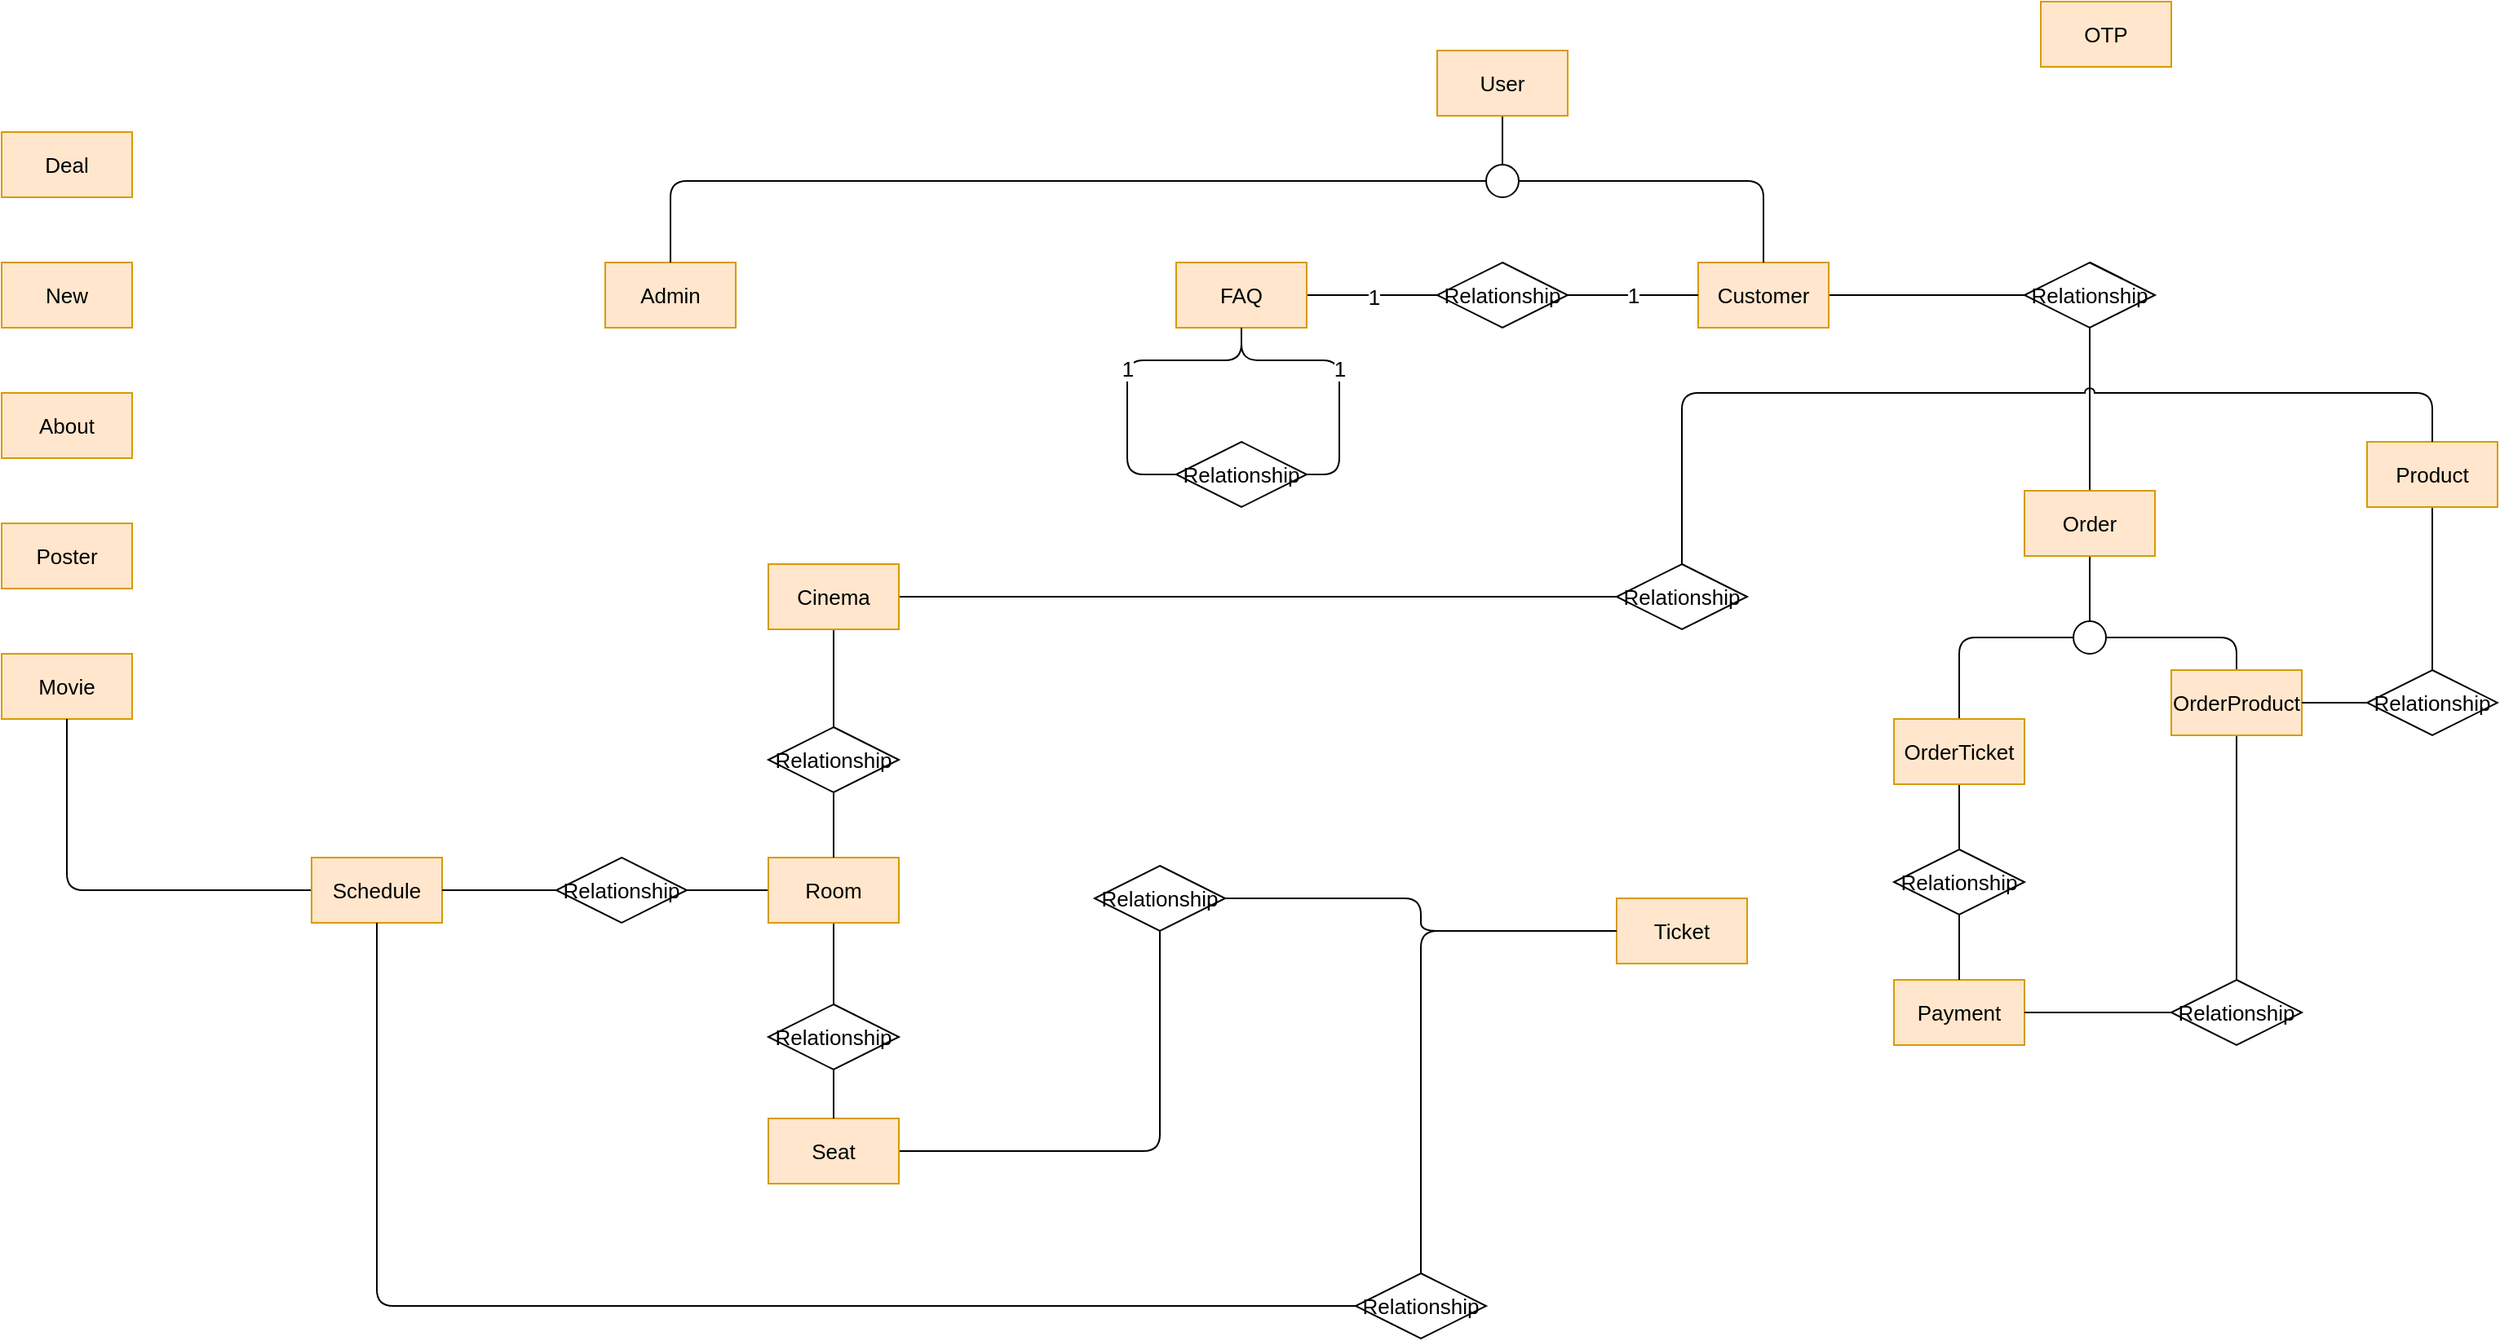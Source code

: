 <mxfile>
    <diagram id="02SapOzhCbqgvy_b65oz" name="Page-1">
        <mxGraphModel dx="1654" dy="916" grid="1" gridSize="10" guides="1" tooltips="1" connect="1" arrows="1" fold="1" page="1" pageScale="1" pageWidth="850" pageHeight="1100" math="0" shadow="0">
            <root>
                <mxCell id="0"/>
                <mxCell id="1" parent="0"/>
                <mxCell id="2" value="Movie" style="whiteSpace=wrap;html=1;align=center;fontSize=13;fillColor=#ffe6cc;strokeColor=#d79b00;" parent="1" vertex="1">
                    <mxGeometry x="-640" y="400" width="80" height="40" as="geometry"/>
                </mxCell>
                <mxCell id="100" style="edgeStyle=orthogonalEdgeStyle;html=1;endArrow=none;endFill=0;jumpStyle=arc;fontSize=13;" edge="1" parent="1" source="4" target="57">
                    <mxGeometry relative="1" as="geometry"/>
                </mxCell>
                <mxCell id="180" style="edgeStyle=orthogonalEdgeStyle;shape=connector;rounded=1;jumpStyle=arc;html=1;align=center;verticalAlign=middle;fontFamily=Helvetica;fontSize=11;fontColor=default;labelBackgroundColor=default;endArrow=none;endFill=0;" edge="1" parent="1" source="4" target="179">
                    <mxGeometry relative="1" as="geometry"/>
                </mxCell>
                <mxCell id="4" value="Room" style="whiteSpace=wrap;html=1;align=center;fontSize=13;fillColor=#ffe6cc;strokeColor=#d79b00;" parent="1" vertex="1">
                    <mxGeometry x="-170" y="525" width="80" height="40" as="geometry"/>
                </mxCell>
                <mxCell id="58" style="edgeStyle=orthogonalEdgeStyle;html=1;endArrow=none;endFill=0;jumpStyle=arc;fontSize=13;" parent="1" source="6" target="56" edge="1">
                    <mxGeometry relative="1" as="geometry"/>
                </mxCell>
                <mxCell id="140" style="edgeStyle=orthogonalEdgeStyle;html=1;endArrow=none;endFill=0;jumpStyle=arc;fontSize=13;" edge="1" parent="1" source="6" target="139">
                    <mxGeometry relative="1" as="geometry">
                        <mxPoint x="210" y="330" as="sourcePoint"/>
                    </mxGeometry>
                </mxCell>
                <mxCell id="6" value="Cinema" style="whiteSpace=wrap;html=1;align=center;fontSize=13;fillColor=#ffe6cc;strokeColor=#d79b00;" parent="1" vertex="1">
                    <mxGeometry x="-170" y="345" width="80" height="40" as="geometry"/>
                </mxCell>
                <mxCell id="103" style="edgeStyle=orthogonalEdgeStyle;html=1;endArrow=none;endFill=0;jumpStyle=arc;fontSize=13;" edge="1" parent="1" source="7" target="102">
                    <mxGeometry relative="1" as="geometry"/>
                </mxCell>
                <mxCell id="7" value="Seat" style="whiteSpace=wrap;html=1;align=center;fontSize=13;fillColor=#ffe6cc;strokeColor=#d79b00;" parent="1" vertex="1">
                    <mxGeometry x="-170" y="685" width="80" height="40" as="geometry"/>
                </mxCell>
                <mxCell id="16" value="" style="edgeStyle=orthogonalEdgeStyle;html=1;endArrow=none;endFill=0;jumpStyle=arc;fontSize=13;" parent="1" source="8" target="13" edge="1">
                    <mxGeometry relative="1" as="geometry"/>
                </mxCell>
                <mxCell id="8" value="User" style="whiteSpace=wrap;html=1;align=center;fontSize=13;fillColor=#ffe6cc;strokeColor=#d79b00;" parent="1" vertex="1">
                    <mxGeometry x="240" y="30" width="80" height="40" as="geometry"/>
                </mxCell>
                <mxCell id="11" value="Admin" style="whiteSpace=wrap;html=1;align=center;fontSize=13;fillColor=#ffe6cc;strokeColor=#d79b00;" parent="1" vertex="1">
                    <mxGeometry x="-270" y="160" width="80" height="40" as="geometry"/>
                </mxCell>
                <mxCell id="65" style="edgeStyle=orthogonalEdgeStyle;html=1;endArrow=none;endFill=0;jumpStyle=arc;fontSize=13;" parent="1" source="12" target="63" edge="1">
                    <mxGeometry relative="1" as="geometry"/>
                </mxCell>
                <mxCell id="12" value="Customer" style="whiteSpace=wrap;html=1;align=center;fontSize=13;fillColor=#ffe6cc;strokeColor=#d79b00;" parent="1" vertex="1">
                    <mxGeometry x="400" y="160" width="80" height="40" as="geometry"/>
                </mxCell>
                <mxCell id="18" style="edgeStyle=orthogonalEdgeStyle;html=1;endArrow=none;endFill=0;jumpStyle=arc;fontSize=13;" parent="1" source="13" target="12" edge="1">
                    <mxGeometry relative="1" as="geometry"/>
                </mxCell>
                <mxCell id="153" style="edgeStyle=orthogonalEdgeStyle;shape=connector;rounded=1;jumpStyle=arc;html=1;align=center;verticalAlign=middle;fontFamily=Helvetica;fontSize=13;fontColor=default;labelBackgroundColor=default;endArrow=none;endFill=0;" edge="1" parent="1" source="13" target="11">
                    <mxGeometry relative="1" as="geometry"/>
                </mxCell>
                <mxCell id="13" value="" style="ellipse;whiteSpace=wrap;html=1;align=center;fontSize=13;" parent="1" vertex="1">
                    <mxGeometry x="270" y="100" width="20" height="20" as="geometry"/>
                </mxCell>
                <mxCell id="19" value="Poster" style="whiteSpace=wrap;html=1;align=center;fontSize=13;fillColor=#ffe6cc;strokeColor=#d79b00;" parent="1" vertex="1">
                    <mxGeometry x="-640" y="320" width="80" height="40" as="geometry"/>
                </mxCell>
                <mxCell id="60" style="edgeStyle=orthogonalEdgeStyle;html=1;endArrow=none;endFill=0;jumpStyle=arc;fontSize=13;" parent="1" source="56" target="4" edge="1">
                    <mxGeometry relative="1" as="geometry"/>
                </mxCell>
                <mxCell id="56" value="Relationship" style="shape=rhombus;perimeter=rhombusPerimeter;whiteSpace=wrap;html=1;align=center;fontSize=13;" parent="1" vertex="1">
                    <mxGeometry x="-170" y="445" width="80" height="40" as="geometry"/>
                </mxCell>
                <mxCell id="61" style="edgeStyle=orthogonalEdgeStyle;html=1;endArrow=none;endFill=0;jumpStyle=arc;fontSize=13;" parent="1" source="57" target="7" edge="1">
                    <mxGeometry relative="1" as="geometry"/>
                </mxCell>
                <mxCell id="57" value="Relationship" style="shape=rhombus;perimeter=rhombusPerimeter;whiteSpace=wrap;html=1;align=center;fontSize=13;" parent="1" vertex="1">
                    <mxGeometry x="-170" y="615" width="80" height="40" as="geometry"/>
                </mxCell>
                <mxCell id="105" style="edgeStyle=orthogonalEdgeStyle;html=1;endArrow=none;endFill=0;jumpStyle=arc;fontSize=13;" edge="1" parent="1" source="63" target="106">
                    <mxGeometry relative="1" as="geometry">
                        <mxPoint x="440" y="330" as="targetPoint"/>
                    </mxGeometry>
                </mxCell>
                <mxCell id="63" value="Relationship" style="shape=rhombus;perimeter=rhombusPerimeter;whiteSpace=wrap;html=1;align=center;fontSize=13;" parent="1" vertex="1">
                    <mxGeometry x="600" y="160" width="80" height="40" as="geometry"/>
                </mxCell>
                <mxCell id="185" style="edgeStyle=orthogonalEdgeStyle;shape=connector;rounded=1;jumpStyle=arc;html=1;align=center;verticalAlign=middle;fontFamily=Helvetica;fontSize=11;fontColor=default;labelBackgroundColor=default;endArrow=none;endFill=0;" edge="1" parent="1" source="101" target="184">
                    <mxGeometry relative="1" as="geometry"/>
                </mxCell>
                <mxCell id="101" value="Ticket" style="whiteSpace=wrap;html=1;align=center;fontSize=13;fillColor=#ffe6cc;strokeColor=#d79b00;" vertex="1" parent="1">
                    <mxGeometry x="350" y="550" width="80" height="40" as="geometry"/>
                </mxCell>
                <mxCell id="104" style="edgeStyle=orthogonalEdgeStyle;html=1;endArrow=none;endFill=0;jumpStyle=arc;fontSize=13;" edge="1" parent="1" source="102" target="101">
                    <mxGeometry relative="1" as="geometry"/>
                </mxCell>
                <mxCell id="102" value="Relationship" style="shape=rhombus;perimeter=rhombusPerimeter;whiteSpace=wrap;html=1;align=center;fontSize=13;" vertex="1" parent="1">
                    <mxGeometry x="30" y="530" width="80" height="40" as="geometry"/>
                </mxCell>
                <mxCell id="117" style="edgeStyle=orthogonalEdgeStyle;html=1;endArrow=none;endFill=0;jumpStyle=arc;fontSize=13;" edge="1" parent="1" source="106" target="115">
                    <mxGeometry relative="1" as="geometry"/>
                </mxCell>
                <mxCell id="106" value="Order" style="whiteSpace=wrap;html=1;align=center;fontSize=13;fillColor=#ffe6cc;strokeColor=#d79b00;" vertex="1" parent="1">
                    <mxGeometry x="600" y="300" width="80" height="40" as="geometry"/>
                </mxCell>
                <mxCell id="122" style="edgeStyle=orthogonalEdgeStyle;html=1;endArrow=none;endFill=0;jumpStyle=arc;fontSize=13;" edge="1" parent="1" source="115" target="118">
                    <mxGeometry relative="1" as="geometry"/>
                </mxCell>
                <mxCell id="123" style="edgeStyle=orthogonalEdgeStyle;html=1;endArrow=none;endFill=0;jumpStyle=arc;fontSize=13;" edge="1" parent="1" source="115" target="119">
                    <mxGeometry relative="1" as="geometry"/>
                </mxCell>
                <mxCell id="115" value="" style="ellipse;whiteSpace=wrap;html=1;align=center;fontSize=13;" vertex="1" parent="1">
                    <mxGeometry x="630" y="380" width="20" height="20" as="geometry"/>
                </mxCell>
                <mxCell id="129" style="edgeStyle=orthogonalEdgeStyle;html=1;endArrow=none;endFill=0;jumpStyle=arc;fontSize=13;" edge="1" parent="1" source="118" target="128">
                    <mxGeometry relative="1" as="geometry"/>
                </mxCell>
                <mxCell id="118" value="OrderTicket" style="whiteSpace=wrap;html=1;align=center;fontSize=13;fillColor=#ffe6cc;strokeColor=#d79b00;" vertex="1" parent="1">
                    <mxGeometry x="520" y="440" width="80" height="40" as="geometry"/>
                </mxCell>
                <mxCell id="132" style="edgeStyle=orthogonalEdgeStyle;html=1;endArrow=none;endFill=0;jumpStyle=arc;fontSize=13;" edge="1" parent="1" source="119" target="131">
                    <mxGeometry relative="1" as="geometry"/>
                </mxCell>
                <mxCell id="119" value="OrderProduct" style="whiteSpace=wrap;html=1;align=center;fontSize=13;fillColor=#ffe6cc;strokeColor=#d79b00;" vertex="1" parent="1">
                    <mxGeometry x="690" y="410" width="80" height="40" as="geometry"/>
                </mxCell>
                <mxCell id="127" value="Payment" style="whiteSpace=wrap;html=1;align=center;fontSize=13;fillColor=#ffe6cc;strokeColor=#d79b00;" vertex="1" parent="1">
                    <mxGeometry x="520" y="600" width="80" height="40" as="geometry"/>
                </mxCell>
                <mxCell id="130" style="edgeStyle=orthogonalEdgeStyle;html=1;endArrow=none;endFill=0;jumpStyle=arc;fontSize=13;" edge="1" parent="1" source="128" target="127">
                    <mxGeometry relative="1" as="geometry"/>
                </mxCell>
                <mxCell id="128" value="Relationship" style="shape=rhombus;perimeter=rhombusPerimeter;whiteSpace=wrap;html=1;align=center;fontSize=13;" vertex="1" parent="1">
                    <mxGeometry x="520" y="520" width="80" height="40" as="geometry"/>
                </mxCell>
                <mxCell id="133" style="edgeStyle=orthogonalEdgeStyle;html=1;endArrow=none;endFill=0;jumpStyle=arc;fontSize=13;" edge="1" parent="1" source="131" target="127">
                    <mxGeometry relative="1" as="geometry"/>
                </mxCell>
                <mxCell id="131" value="Relationship" style="shape=rhombus;perimeter=rhombusPerimeter;whiteSpace=wrap;html=1;align=center;fontSize=13;" vertex="1" parent="1">
                    <mxGeometry x="690" y="600" width="80" height="40" as="geometry"/>
                </mxCell>
                <mxCell id="136" value="" style="edgeStyle=orthogonalEdgeStyle;html=1;endArrow=none;endFill=0;jumpStyle=arc;fontSize=13;" edge="1" parent="1" source="134" target="135">
                    <mxGeometry relative="1" as="geometry"/>
                </mxCell>
                <mxCell id="134" value="Product" style="whiteSpace=wrap;html=1;align=center;fontSize=13;fillColor=#ffe6cc;strokeColor=#d79b00;" vertex="1" parent="1">
                    <mxGeometry x="810" y="270" width="80" height="40" as="geometry"/>
                </mxCell>
                <mxCell id="138" style="edgeStyle=orthogonalEdgeStyle;html=1;endArrow=none;endFill=0;jumpStyle=arc;fontSize=13;" edge="1" parent="1" source="135" target="119">
                    <mxGeometry relative="1" as="geometry"/>
                </mxCell>
                <mxCell id="135" value="Relationship" style="shape=rhombus;perimeter=rhombusPerimeter;whiteSpace=wrap;html=1;align=center;fontSize=13;" vertex="1" parent="1">
                    <mxGeometry x="810" y="410" width="80" height="40" as="geometry"/>
                </mxCell>
                <mxCell id="139" value="Relationship" style="shape=rhombus;perimeter=rhombusPerimeter;whiteSpace=wrap;html=1;align=center;fontSize=13;" vertex="1" parent="1">
                    <mxGeometry x="350" y="345" width="80" height="40" as="geometry"/>
                </mxCell>
                <mxCell id="144" value="" style="endArrow=none;html=1;edgeStyle=orthogonalEdgeStyle;jumpStyle=arc;fontSize=13;" edge="1" parent="1" source="139" target="134">
                    <mxGeometry width="50" height="50" relative="1" as="geometry">
                        <mxPoint x="550" y="490" as="sourcePoint"/>
                        <mxPoint x="600" y="440" as="targetPoint"/>
                        <Array as="points">
                            <mxPoint x="390" y="240"/>
                            <mxPoint x="850" y="240"/>
                        </Array>
                    </mxGeometry>
                </mxCell>
                <mxCell id="152" style="edgeStyle=orthogonalEdgeStyle;shape=connector;rounded=1;jumpStyle=arc;html=1;exitX=1;exitY=0;exitDx=0;exitDy=0;entryX=0.5;entryY=0;entryDx=0;entryDy=0;align=center;verticalAlign=middle;fontFamily=Helvetica;fontSize=13;fontColor=default;labelBackgroundColor=default;endArrow=none;endFill=0;" edge="1" parent="1" source="63" target="63">
                    <mxGeometry relative="1" as="geometry"/>
                </mxCell>
                <mxCell id="154" value="About" style="whiteSpace=wrap;html=1;align=center;fontSize=13;fillColor=#ffe6cc;strokeColor=#d79b00;" vertex="1" parent="1">
                    <mxGeometry x="-640" y="240" width="80" height="40" as="geometry"/>
                </mxCell>
                <mxCell id="163" value="1" style="edgeStyle=orthogonalEdgeStyle;shape=connector;rounded=1;jumpStyle=arc;html=1;align=center;verticalAlign=middle;fontFamily=Helvetica;fontSize=13;fontColor=default;labelBackgroundColor=default;endArrow=none;endFill=0;" edge="1" parent="1" target="162">
                    <mxGeometry relative="1" as="geometry">
                        <mxPoint x="160" y="180" as="sourcePoint"/>
                    </mxGeometry>
                </mxCell>
                <mxCell id="175" value="1" style="edgeStyle=orthogonalEdgeStyle;shape=connector;rounded=1;jumpStyle=arc;html=1;align=center;verticalAlign=middle;fontFamily=Helvetica;fontSize=13;fontColor=default;labelBackgroundColor=default;endArrow=none;endFill=0;" edge="1" parent="1" source="155" target="174">
                    <mxGeometry relative="1" as="geometry">
                        <Array as="points">
                            <mxPoint x="120" y="220"/>
                            <mxPoint x="50" y="220"/>
                            <mxPoint x="50" y="290"/>
                        </Array>
                    </mxGeometry>
                </mxCell>
                <mxCell id="155" value="FAQ" style="whiteSpace=wrap;html=1;align=center;fontSize=13;fillColor=#ffe6cc;strokeColor=#d79b00;" vertex="1" parent="1">
                    <mxGeometry x="80" y="160" width="80" height="40" as="geometry"/>
                </mxCell>
                <mxCell id="164" value="1" style="edgeStyle=orthogonalEdgeStyle;shape=connector;rounded=1;jumpStyle=arc;html=1;align=center;verticalAlign=middle;fontFamily=Helvetica;fontSize=13;fontColor=default;labelBackgroundColor=default;endArrow=none;endFill=0;" edge="1" parent="1" source="162" target="12">
                    <mxGeometry relative="1" as="geometry"/>
                </mxCell>
                <mxCell id="162" value="Relationship" style="shape=rhombus;perimeter=rhombusPerimeter;whiteSpace=wrap;html=1;align=center;fontSize=13;" vertex="1" parent="1">
                    <mxGeometry x="240" y="160" width="80" height="40" as="geometry"/>
                </mxCell>
                <mxCell id="165" value="New" style="whiteSpace=wrap;html=1;align=center;fontSize=13;fillColor=#ffe6cc;strokeColor=#d79b00;" vertex="1" parent="1">
                    <mxGeometry x="-640" y="160" width="80" height="40" as="geometry"/>
                </mxCell>
                <mxCell id="176" value="1" style="edgeStyle=orthogonalEdgeStyle;shape=connector;rounded=1;jumpStyle=arc;html=1;align=center;verticalAlign=middle;fontFamily=Helvetica;fontSize=13;fontColor=default;labelBackgroundColor=default;endArrow=none;endFill=0;arcSize=20;" edge="1" parent="1" source="174" target="155">
                    <mxGeometry relative="1" as="geometry">
                        <Array as="points">
                            <mxPoint x="180" y="290"/>
                            <mxPoint x="180" y="220"/>
                            <mxPoint x="120" y="220"/>
                        </Array>
                    </mxGeometry>
                </mxCell>
                <mxCell id="174" value="Relationship" style="shape=rhombus;perimeter=rhombusPerimeter;whiteSpace=wrap;html=1;align=center;fontSize=13;" vertex="1" parent="1">
                    <mxGeometry x="80" y="270" width="80" height="40" as="geometry"/>
                </mxCell>
                <mxCell id="182" style="edgeStyle=orthogonalEdgeStyle;shape=connector;rounded=1;jumpStyle=arc;html=1;align=center;verticalAlign=middle;fontFamily=Helvetica;fontSize=11;fontColor=default;labelBackgroundColor=default;endArrow=none;endFill=0;" edge="1" parent="1" source="178" target="2">
                    <mxGeometry relative="1" as="geometry"/>
                </mxCell>
                <mxCell id="178" value="Schedule" style="whiteSpace=wrap;html=1;align=center;fontSize=13;fillColor=#ffe6cc;strokeColor=#d79b00;" vertex="1" parent="1">
                    <mxGeometry x="-450" y="525" width="80" height="40" as="geometry"/>
                </mxCell>
                <mxCell id="181" style="edgeStyle=orthogonalEdgeStyle;shape=connector;rounded=1;jumpStyle=arc;html=1;align=center;verticalAlign=middle;fontFamily=Helvetica;fontSize=11;fontColor=default;labelBackgroundColor=default;endArrow=none;endFill=0;" edge="1" parent="1" source="179" target="178">
                    <mxGeometry relative="1" as="geometry"/>
                </mxCell>
                <mxCell id="179" value="Relationship" style="shape=rhombus;perimeter=rhombusPerimeter;whiteSpace=wrap;html=1;align=center;fontSize=13;" vertex="1" parent="1">
                    <mxGeometry x="-300" y="525" width="80" height="40" as="geometry"/>
                </mxCell>
                <mxCell id="186" style="edgeStyle=orthogonalEdgeStyle;shape=connector;rounded=1;jumpStyle=arc;html=1;entryX=0.5;entryY=1;entryDx=0;entryDy=0;align=center;verticalAlign=middle;fontFamily=Helvetica;fontSize=11;fontColor=default;labelBackgroundColor=default;endArrow=none;endFill=0;" edge="1" parent="1" source="184" target="178">
                    <mxGeometry relative="1" as="geometry"/>
                </mxCell>
                <mxCell id="184" value="Relationship" style="shape=rhombus;perimeter=rhombusPerimeter;whiteSpace=wrap;html=1;align=center;fontSize=13;" vertex="1" parent="1">
                    <mxGeometry x="190" y="780" width="80" height="40" as="geometry"/>
                </mxCell>
                <mxCell id="190" value="OTP" style="whiteSpace=wrap;html=1;align=center;fontSize=13;fillColor=#ffe6cc;strokeColor=#d79b00;" vertex="1" parent="1">
                    <mxGeometry x="610" width="80" height="40" as="geometry"/>
                </mxCell>
                <mxCell id="191" value="Deal" style="whiteSpace=wrap;html=1;align=center;fontSize=13;fillColor=#ffe6cc;strokeColor=#d79b00;" vertex="1" parent="1">
                    <mxGeometry x="-640" y="80" width="80" height="40" as="geometry"/>
                </mxCell>
            </root>
        </mxGraphModel>
    </diagram>
</mxfile>